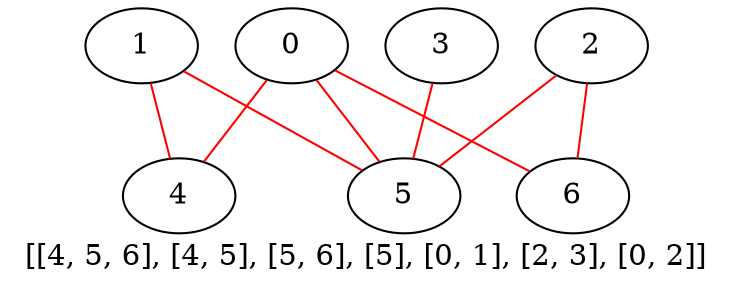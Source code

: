 digraph g {
edge [dir=none, color=red]
0->4
0->5
0->6
1->4
1->5
2->5
2->6
3->5
label = "[[4, 5, 6], [4, 5], [5, 6], [5], [0, 1], [2, 3], [0, 2]]"
}